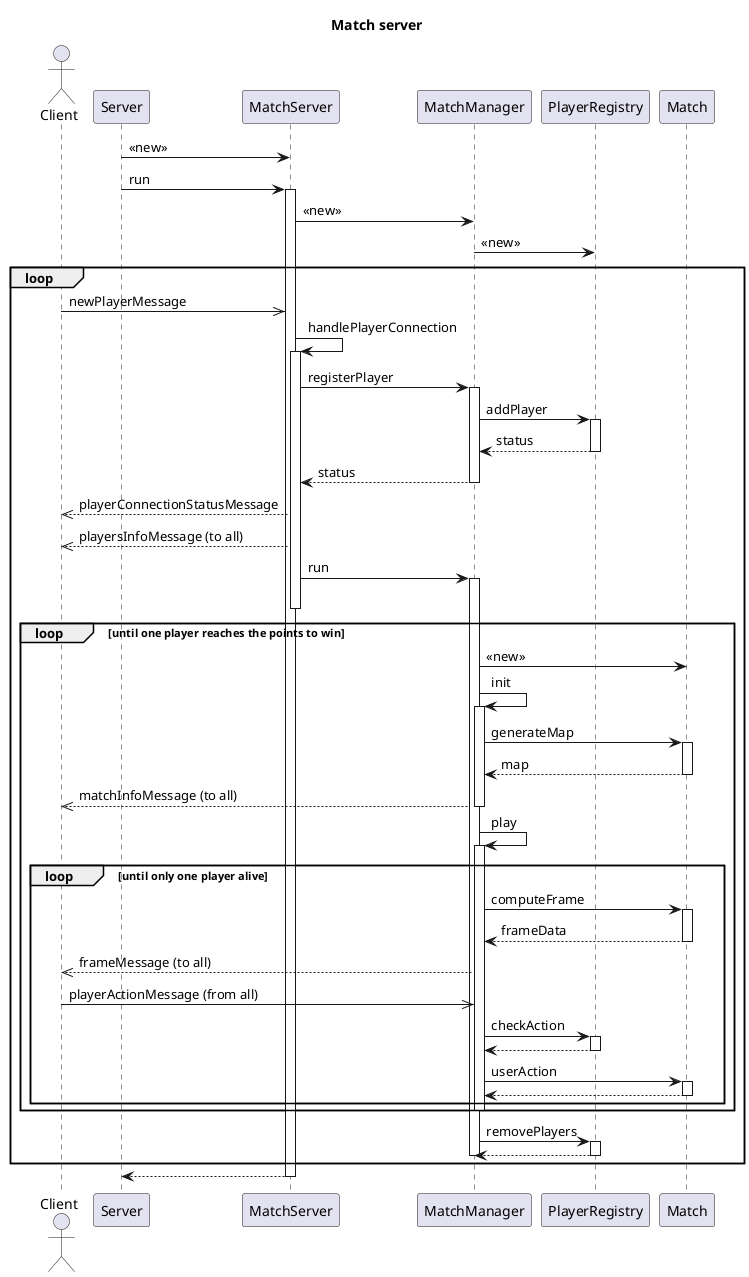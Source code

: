 @startuml

title Match server

actor Client
participant Server
participant MatchServer
participant MatchManager
participant PlayerRegistry
participant Match

Server -> MatchServer : <<new>>
Server -> MatchServer : run
activate MatchServer
MatchServer -> MatchManager : <<new>>
MatchManager -> PlayerRegistry : <<new>>
loop
    Client ->> MatchServer : newPlayerMessage
    MatchServer -> MatchServer : handlePlayerConnection
    activate MatchServer
    MatchServer -> MatchManager : registerPlayer
    activate MatchManager
    MatchManager -> PlayerRegistry : addPlayer
    activate PlayerRegistry
    MatchManager <-- PlayerRegistry : status
    deactivate PlayerRegistry
    MatchServer <-- MatchManager : status
    deactivate MatchManager
    Client <<-- MatchServer : playerConnectionStatusMessage
    Client <<-- MatchServer : playersInfoMessage (to all)
    MatchServer -> MatchManager : run
    activate MatchManager
    deactivate MatchServer
    loop until one player reaches the points to win
        MatchManager -> Match : <<new>>
        MatchManager -> MatchManager : init
        activate MatchManager
        MatchManager -> Match : generateMap
        activate Match
        MatchManager <-- Match : map
        deactivate Match
        Client <<-- MatchManager : matchInfoMessage (to all)
        deactivate MatchManager
        MatchManager -> MatchManager : play
        activate MatchManager
        loop until only one player alive
            MatchManager -> Match : computeFrame
            activate Match
            MatchManager <-- Match : frameData
            deactivate Match
            Client <<-- MatchManager : frameMessage (to all)
            Client ->> MatchManager : playerActionMessage (from all)
            MatchManager -> PlayerRegistry : checkAction
            activate PlayerRegistry
            MatchManager <-- PlayerRegistry
            deactivate PlayerRegistry
            MatchManager -> Match : userAction
            activate Match
            MatchManager <-- Match
            deactivate Match
        end
        deactivate MatchManager
    end
        MatchManager -> PlayerRegistry : removePlayers
        activate PlayerRegistry
        MatchManager <-- PlayerRegistry
        deactivate PlayerRegistry
    deactivate MatchManager
end
Server <-- MatchServer
deactivate MatchServer

@enduml
